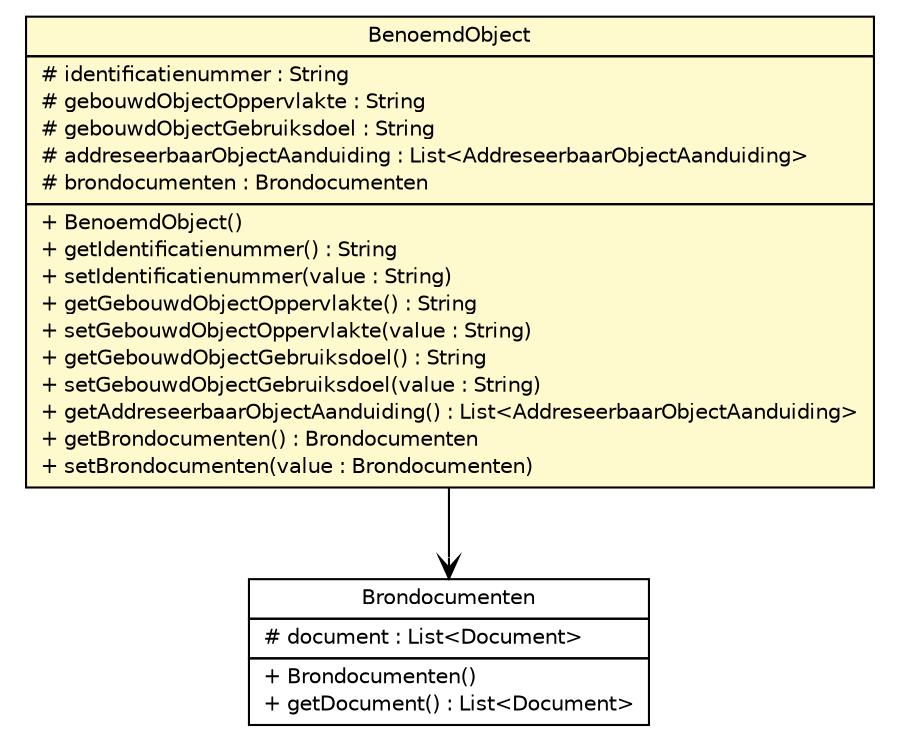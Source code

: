 #!/usr/local/bin/dot
#
# Class diagram 
# Generated by UMLGraph version R5_6-24-gf6e263 (http://www.umlgraph.org/)
#

digraph G {
	edge [fontname="Helvetica",fontsize=10,labelfontname="Helvetica",labelfontsize=10];
	node [fontname="Helvetica",fontsize=10,shape=plaintext];
	nodesep=0.25;
	ranksep=0.5;
	// nl.b3p.brmo.soap.eigendom.Brondocumenten
	c354 [label=<<table title="nl.b3p.brmo.soap.eigendom.Brondocumenten" border="0" cellborder="1" cellspacing="0" cellpadding="2" port="p" href="./Brondocumenten.html">
		<tr><td><table border="0" cellspacing="0" cellpadding="1">
<tr><td align="center" balign="center"> Brondocumenten </td></tr>
		</table></td></tr>
		<tr><td><table border="0" cellspacing="0" cellpadding="1">
<tr><td align="left" balign="left"> # document : List&lt;Document&gt; </td></tr>
		</table></td></tr>
		<tr><td><table border="0" cellspacing="0" cellpadding="1">
<tr><td align="left" balign="left"> + Brondocumenten() </td></tr>
<tr><td align="left" balign="left"> + getDocument() : List&lt;Document&gt; </td></tr>
		</table></td></tr>
		</table>>, URL="./Brondocumenten.html", fontname="Helvetica", fontcolor="black", fontsize=10.0];
	// nl.b3p.brmo.soap.eigendom.BenoemdObject
	c367 [label=<<table title="nl.b3p.brmo.soap.eigendom.BenoemdObject" border="0" cellborder="1" cellspacing="0" cellpadding="2" port="p" bgcolor="lemonChiffon" href="./BenoemdObject.html">
		<tr><td><table border="0" cellspacing="0" cellpadding="1">
<tr><td align="center" balign="center"> BenoemdObject </td></tr>
		</table></td></tr>
		<tr><td><table border="0" cellspacing="0" cellpadding="1">
<tr><td align="left" balign="left"> # identificatienummer : String </td></tr>
<tr><td align="left" balign="left"> # gebouwdObjectOppervlakte : String </td></tr>
<tr><td align="left" balign="left"> # gebouwdObjectGebruiksdoel : String </td></tr>
<tr><td align="left" balign="left"> # addreseerbaarObjectAanduiding : List&lt;AddreseerbaarObjectAanduiding&gt; </td></tr>
<tr><td align="left" balign="left"> # brondocumenten : Brondocumenten </td></tr>
		</table></td></tr>
		<tr><td><table border="0" cellspacing="0" cellpadding="1">
<tr><td align="left" balign="left"> + BenoemdObject() </td></tr>
<tr><td align="left" balign="left"> + getIdentificatienummer() : String </td></tr>
<tr><td align="left" balign="left"> + setIdentificatienummer(value : String) </td></tr>
<tr><td align="left" balign="left"> + getGebouwdObjectOppervlakte() : String </td></tr>
<tr><td align="left" balign="left"> + setGebouwdObjectOppervlakte(value : String) </td></tr>
<tr><td align="left" balign="left"> + getGebouwdObjectGebruiksdoel() : String </td></tr>
<tr><td align="left" balign="left"> + setGebouwdObjectGebruiksdoel(value : String) </td></tr>
<tr><td align="left" balign="left"> + getAddreseerbaarObjectAanduiding() : List&lt;AddreseerbaarObjectAanduiding&gt; </td></tr>
<tr><td align="left" balign="left"> + getBrondocumenten() : Brondocumenten </td></tr>
<tr><td align="left" balign="left"> + setBrondocumenten(value : Brondocumenten) </td></tr>
		</table></td></tr>
		</table>>, URL="./BenoemdObject.html", fontname="Helvetica", fontcolor="black", fontsize=10.0];
	// nl.b3p.brmo.soap.eigendom.BenoemdObject NAVASSOC nl.b3p.brmo.soap.eigendom.Brondocumenten
	c367:p -> c354:p [taillabel="", label="", headlabel="", fontname="Helvetica", fontcolor="black", fontsize=10.0, color="black", arrowhead=open];
}

